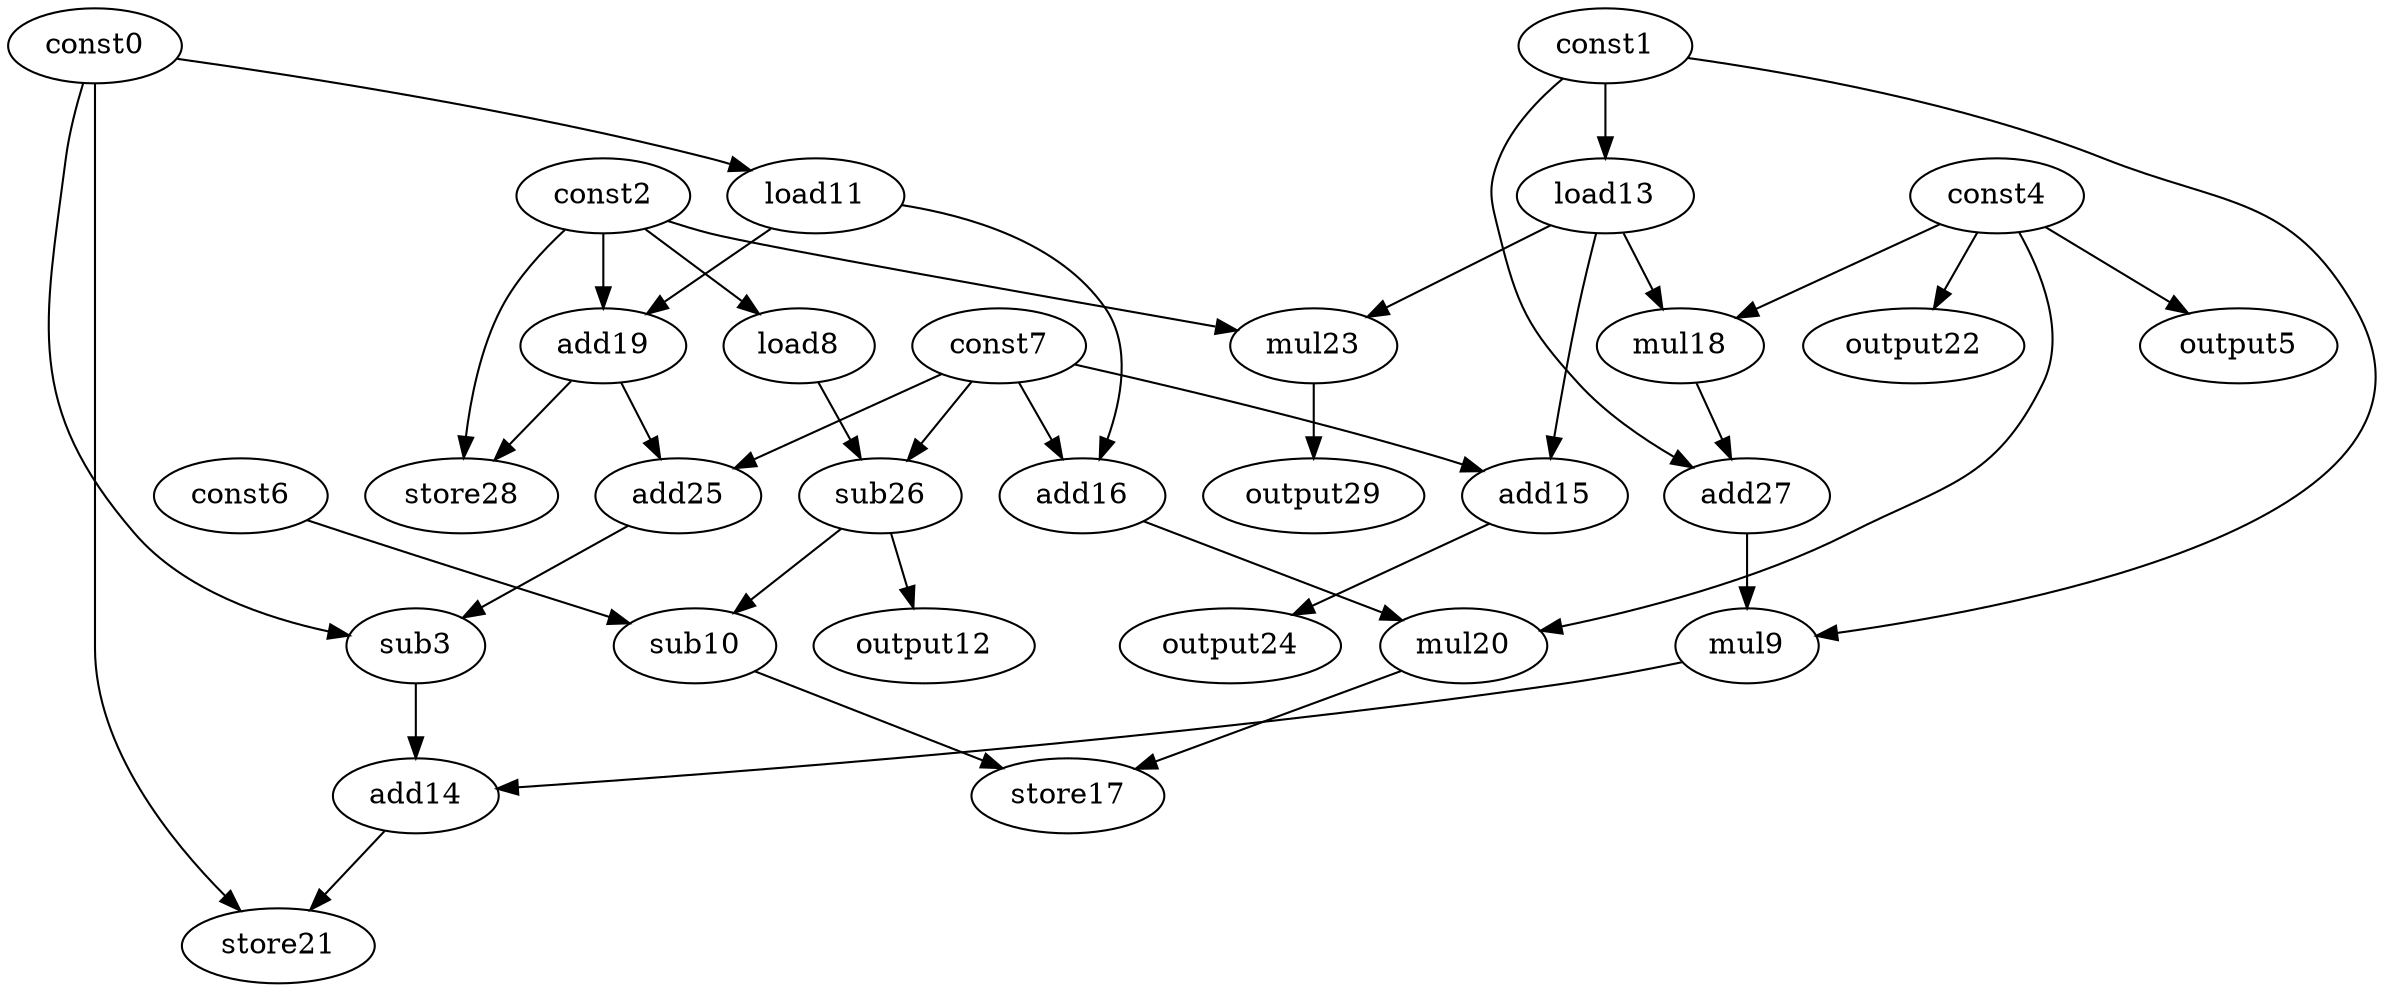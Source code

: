 digraph G { 
const0[opcode=const]; 
const1[opcode=const]; 
const2[opcode=const]; 
sub3[opcode=sub]; 
const4[opcode=const]; 
output5[opcode=output]; 
const6[opcode=const]; 
const7[opcode=const]; 
load8[opcode=load]; 
mul9[opcode=mul]; 
sub10[opcode=sub]; 
load11[opcode=load]; 
output12[opcode=output]; 
load13[opcode=load]; 
add14[opcode=add]; 
add15[opcode=add]; 
add16[opcode=add]; 
store17[opcode=store]; 
mul18[opcode=mul]; 
add19[opcode=add]; 
mul20[opcode=mul]; 
store21[opcode=store]; 
output22[opcode=output]; 
mul23[opcode=mul]; 
output24[opcode=output]; 
add25[opcode=add]; 
sub26[opcode=sub]; 
add27[opcode=add]; 
store28[opcode=store]; 
output29[opcode=output]; 
const4->output5[operand=0];
const2->load8[operand=0];
const0->load11[operand=0];
const1->load13[operand=0];
const4->output22[operand=0];
load13->add15[operand=0];
const7->add15[operand=1];
load11->add16[operand=0];
const7->add16[operand=1];
const4->mul18[operand=0];
load13->mul18[operand=1];
const2->add19[operand=0];
load11->add19[operand=1];
const2->mul23[operand=0];
load13->mul23[operand=1];
load8->sub26[operand=0];
const7->sub26[operand=1];
sub26->sub10[operand=0];
const6->sub10[operand=1];
sub26->output12[operand=0];
add16->mul20[operand=0];
const4->mul20[operand=1];
add15->output24[operand=0];
add19->add25[operand=0];
const7->add25[operand=1];
const1->add27[operand=0];
mul18->add27[operand=1];
const2->store28[operand=0];
add19->store28[operand=1];
mul23->output29[operand=0];
const0->sub3[operand=0];
add25->sub3[operand=1];
const1->mul9[operand=0];
add27->mul9[operand=1];
sub10->store17[operand=0];
mul20->store17[operand=1];
mul9->add14[operand=0];
sub3->add14[operand=1];
const0->store21[operand=0];
add14->store21[operand=1];
}
